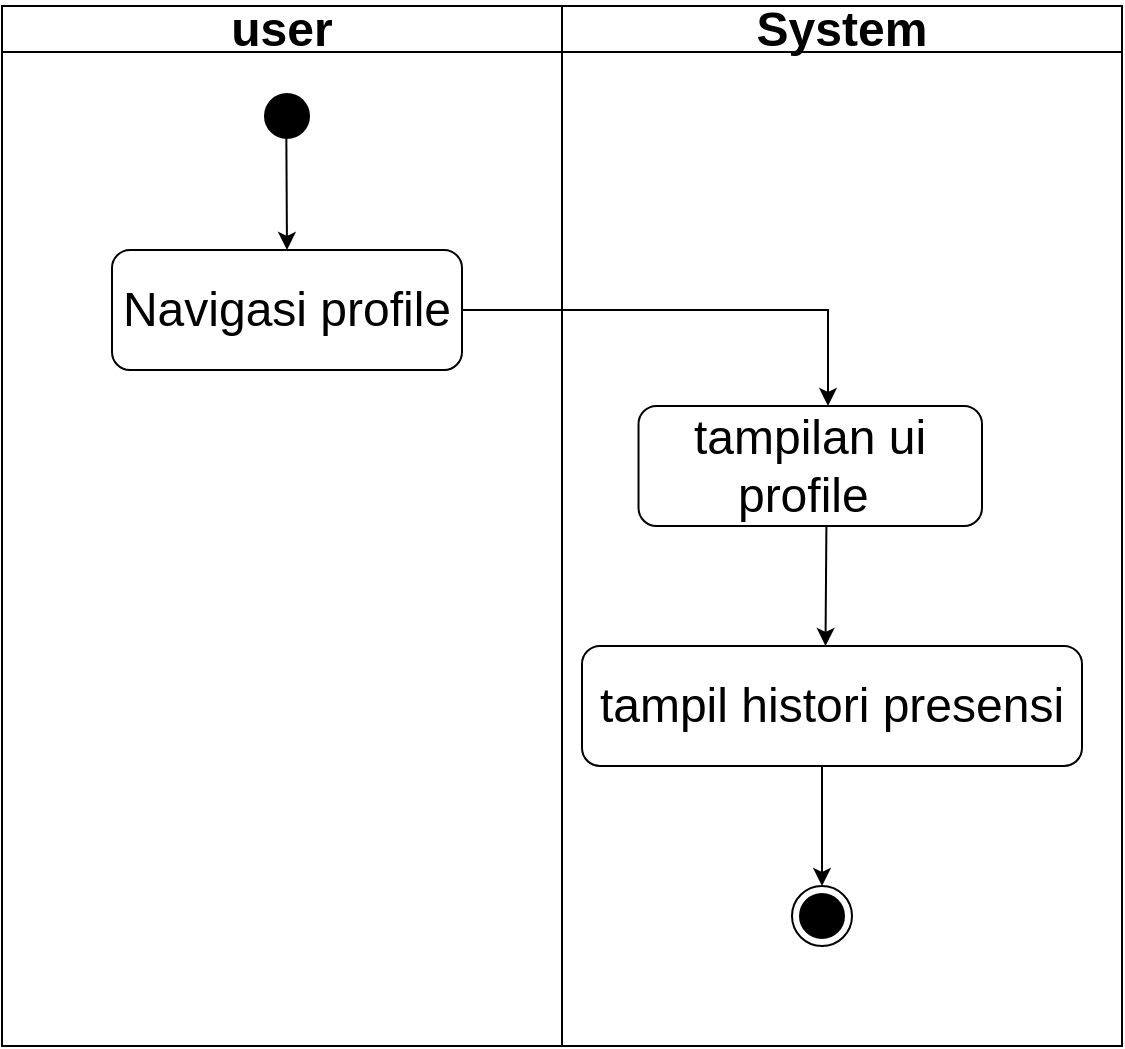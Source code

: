 <mxfile version="17.4.6" type="device"><diagram name="Page-1" id="e7e014a7-5840-1c2e-5031-d8a46d1fe8dd"><mxGraphModel dx="1673" dy="971" grid="1" gridSize="10" guides="1" tooltips="1" connect="1" arrows="1" fold="1" page="1" pageScale="1" pageWidth="1169" pageHeight="826" background="none" math="0" shadow="0"><root><mxCell id="0"/><mxCell id="1" parent="0"/><mxCell id="2" value="user" style="swimlane;whiteSpace=wrap;fontSize=24;startSize=23;" parent="1" vertex="1"><mxGeometry x="160" y="40" width="280" height="520" as="geometry"/></mxCell><mxCell id="5" value="" style="ellipse;shape=startState;fillColor=#000000;strokeColor=#000000;" parent="2" vertex="1"><mxGeometry x="127.5" y="40" width="30" height="30" as="geometry"/></mxCell><mxCell id="II41K0eMZgXKt3YE9OYh-41" value="&lt;font style=&quot;font-size: 24px&quot;&gt;Navigasi profile&lt;/font&gt;" style="rounded=1;whiteSpace=wrap;html=1;" parent="2" vertex="1"><mxGeometry x="55" y="122" width="175" height="60" as="geometry"/></mxCell><mxCell id="II41K0eMZgXKt3YE9OYh-42" value="" style="endArrow=classic;html=1;rounded=0;exitX=0.489;exitY=0.845;exitDx=0;exitDy=0;entryX=0.5;entryY=0;entryDx=0;entryDy=0;exitPerimeter=0;" parent="2" source="5" target="II41K0eMZgXKt3YE9OYh-41" edge="1"><mxGeometry width="50" height="50" relative="1" as="geometry"><mxPoint x="335.5" y="302" as="sourcePoint"/><mxPoint x="385.5" y="252" as="targetPoint"/></mxGeometry></mxCell><mxCell id="3" value="System" style="swimlane;whiteSpace=wrap;startSize=23;fontSize=24;" parent="1" vertex="1"><mxGeometry x="440" y="40" width="280" height="520" as="geometry"/></mxCell><mxCell id="II41K0eMZgXKt3YE9OYh-55" value="&lt;font style=&quot;font-size: 24px&quot;&gt;tampil histori presensi&lt;/font&gt;" style="rounded=1;whiteSpace=wrap;html=1;fontSize=10;" parent="3" vertex="1"><mxGeometry x="10" y="320" width="250" height="60" as="geometry"/></mxCell><mxCell id="II41K0eMZgXKt3YE9OYh-58" value="" style="ellipse;html=1;shape=endState;fillColor=#000000;strokeColor=#000000;fontSize=10;" parent="3" vertex="1"><mxGeometry x="115" y="440" width="30" height="30" as="geometry"/></mxCell><mxCell id="Wj1nUQI82RnJlkXifdVC-5" value="&lt;span style=&quot;font-size: 24px&quot;&gt;tampilan ui profile&amp;nbsp;&lt;/span&gt;" style="rounded=1;whiteSpace=wrap;html=1;" parent="3" vertex="1"><mxGeometry x="38.26" y="200" width="171.74" height="60" as="geometry"/></mxCell><mxCell id="8lOWbgfnWCUgIReYuLv_-5" value="" style="endArrow=classic;html=1;rounded=0;exitX=0.547;exitY=1.007;exitDx=0;exitDy=0;exitPerimeter=0;entryX=0.487;entryY=0;entryDx=0;entryDy=0;entryPerimeter=0;" edge="1" parent="3" source="Wj1nUQI82RnJlkXifdVC-5" target="II41K0eMZgXKt3YE9OYh-55"><mxGeometry width="50" height="50" relative="1" as="geometry"><mxPoint x="230" y="340" as="sourcePoint"/><mxPoint x="125.608" y="280" as="targetPoint"/></mxGeometry></mxCell><mxCell id="8lOWbgfnWCUgIReYuLv_-7" value="" style="endArrow=classic;html=1;rounded=0;exitX=0.48;exitY=1;exitDx=0;exitDy=0;exitPerimeter=0;" edge="1" parent="3" source="II41K0eMZgXKt3YE9OYh-55"><mxGeometry width="50" height="50" relative="1" as="geometry"><mxPoint x="130" y="450" as="sourcePoint"/><mxPoint x="130" y="440" as="targetPoint"/></mxGeometry></mxCell><mxCell id="II41K0eMZgXKt3YE9OYh-44" value="" style="edgeStyle=segmentEdgeStyle;endArrow=classic;html=1;rounded=0;exitX=1;exitY=0.5;exitDx=0;exitDy=0;" parent="1" target="Wj1nUQI82RnJlkXifdVC-5" edge="1" source="II41K0eMZgXKt3YE9OYh-41"><mxGeometry width="50" height="50" relative="1" as="geometry"><mxPoint x="335.5" y="192" as="sourcePoint"/><mxPoint x="572.517" y="232" as="targetPoint"/><Array as="points"><mxPoint x="573" y="192"/></Array></mxGeometry></mxCell></root></mxGraphModel></diagram></mxfile>